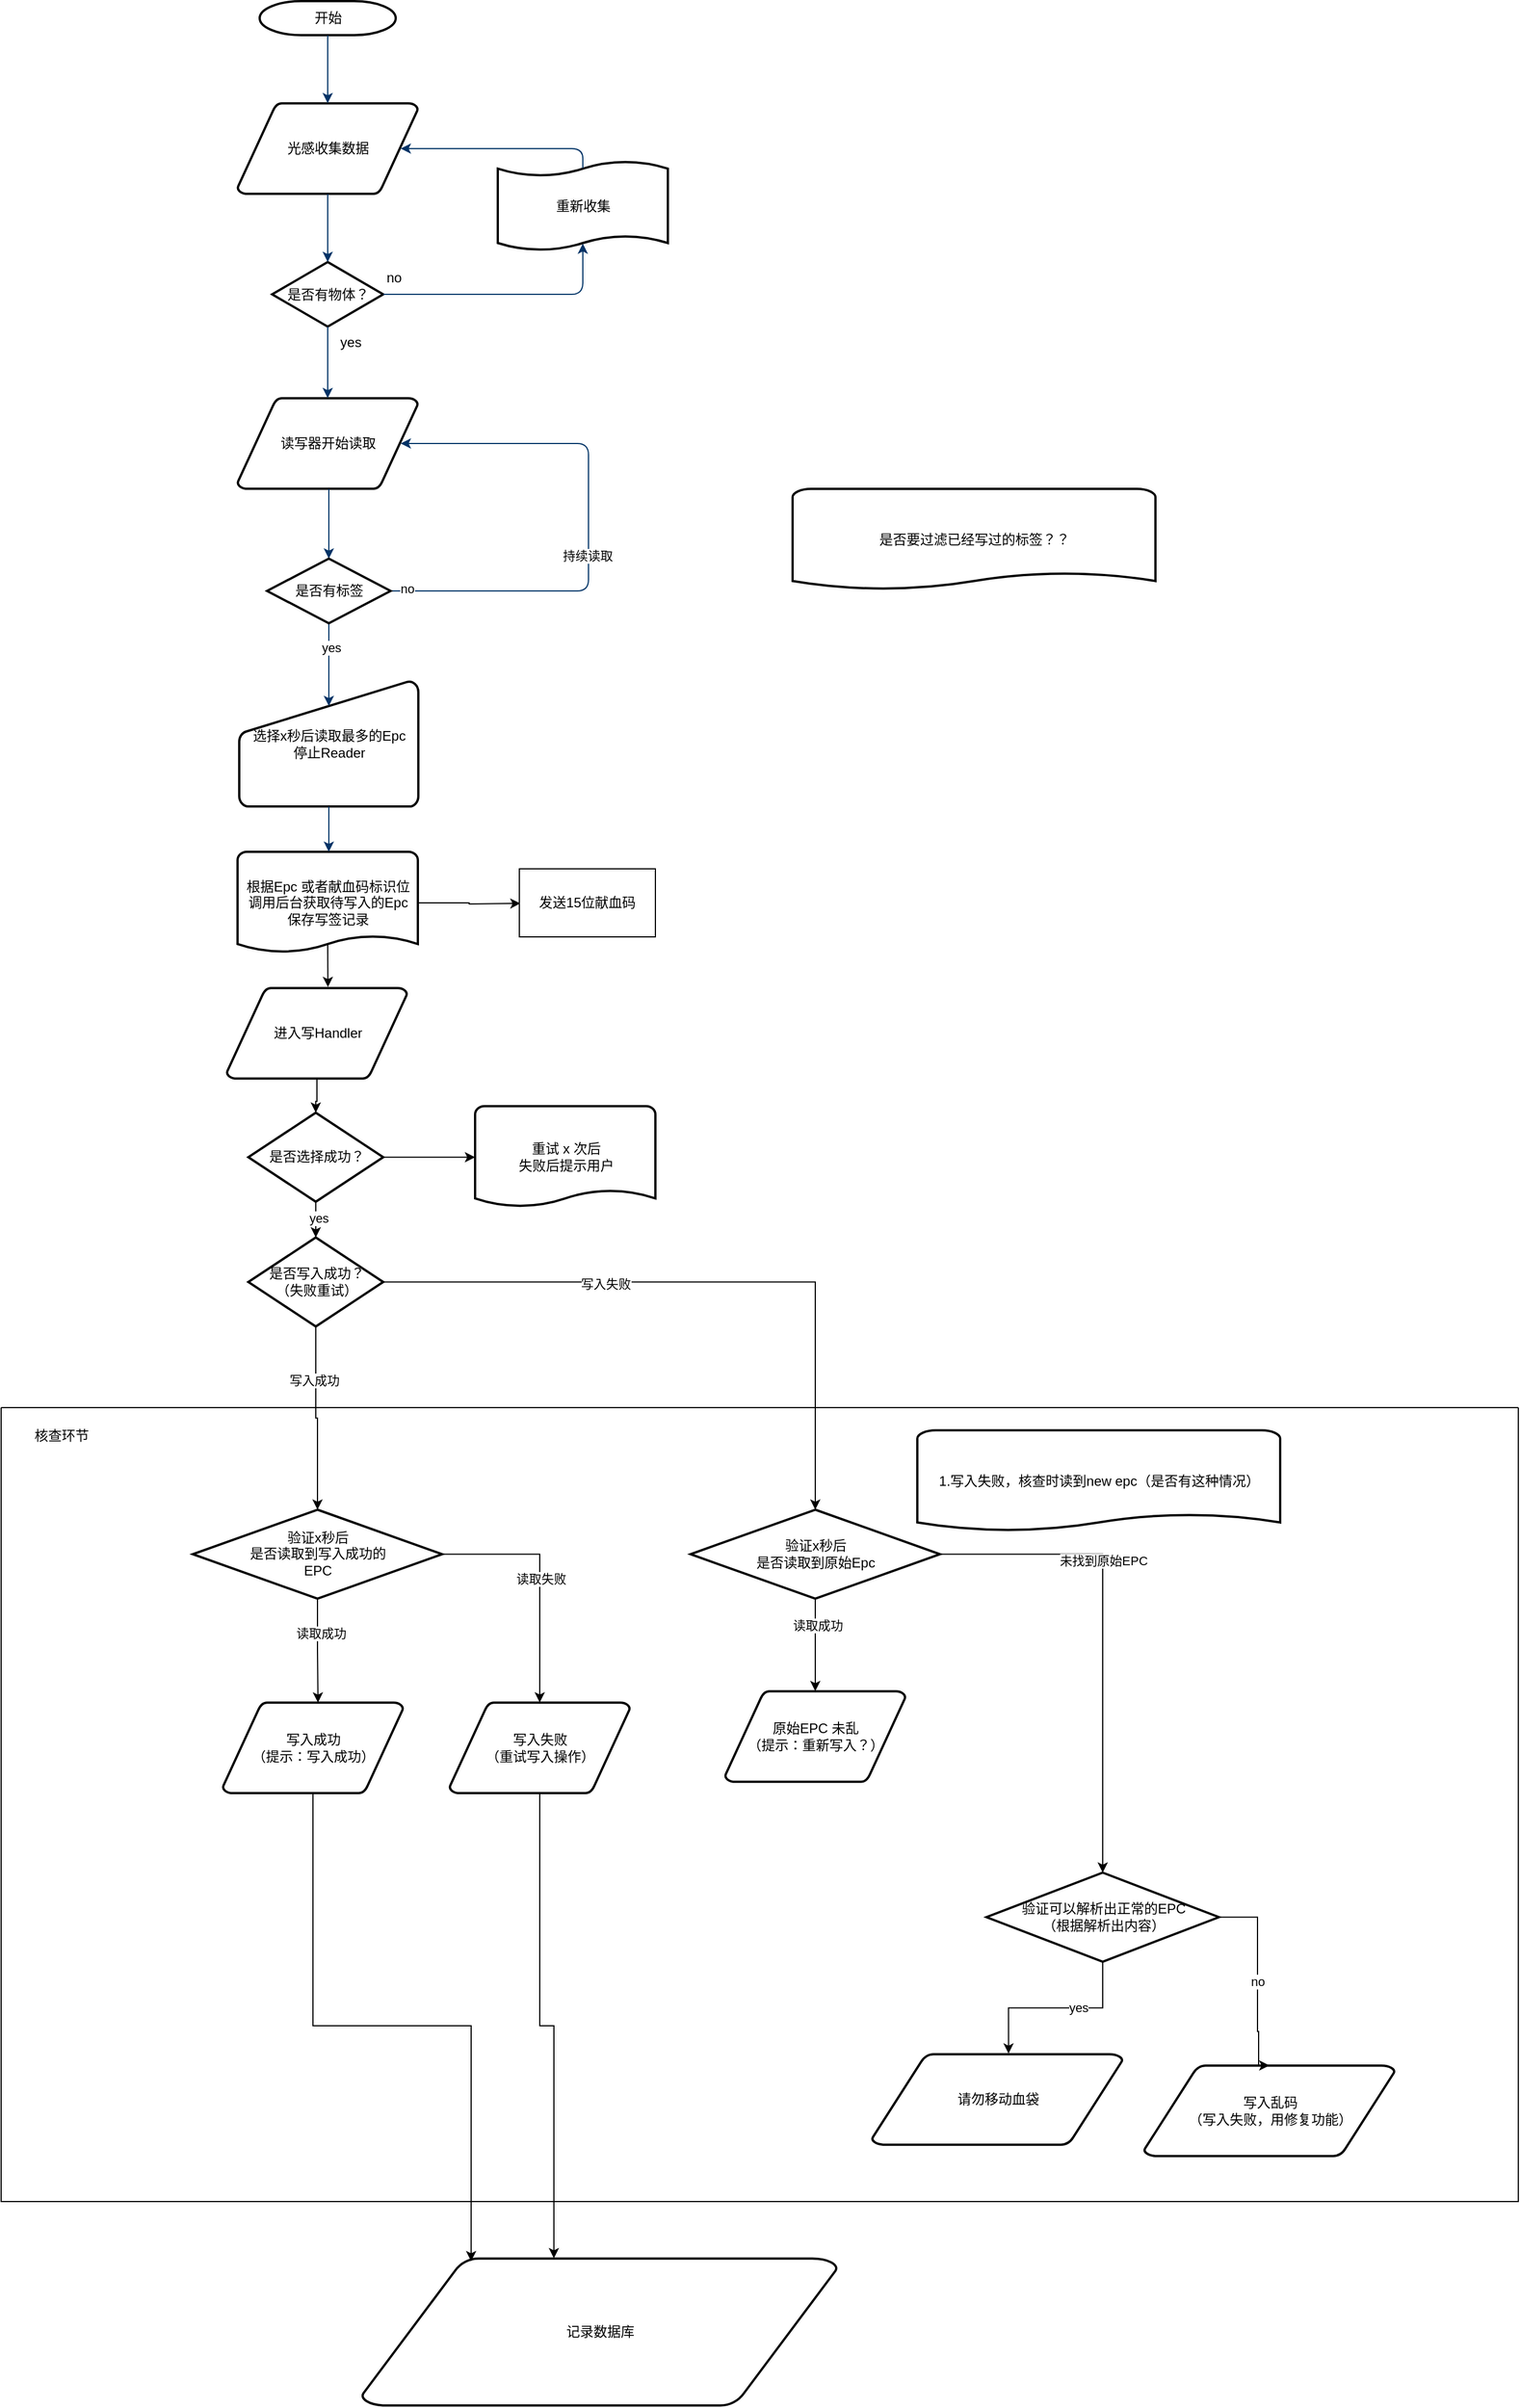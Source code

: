 <mxfile version="25.0.3">
  <diagram id="6a731a19-8d31-9384-78a2-239565b7b9f0" name="Page-1">
    <mxGraphModel dx="1333" dy="914" grid="1" gridSize="10" guides="1" tooltips="1" connect="1" arrows="1" fold="1" page="1" pageScale="1" pageWidth="1169" pageHeight="827" background="none" math="0" shadow="0">
      <root>
        <mxCell id="0" />
        <mxCell id="1" parent="0" />
        <mxCell id="2" value="开始" style="shape=mxgraph.flowchart.terminator;strokeWidth=2;gradientColor=none;gradientDirection=north;fontStyle=0;html=1;" parent="1" vertex="1">
          <mxGeometry x="260" y="160" width="120" height="30" as="geometry" />
        </mxCell>
        <mxCell id="4" value="读写器开始读取" style="shape=mxgraph.flowchart.data;strokeWidth=2;gradientColor=none;gradientDirection=north;fontStyle=0;html=1;" parent="1" vertex="1">
          <mxGeometry x="240.5" y="510" width="159" height="80" as="geometry" />
        </mxCell>
        <mxCell id="5" value="光感收集数据" style="shape=mxgraph.flowchart.data;strokeWidth=2;gradientColor=none;gradientDirection=north;fontStyle=0;html=1;" parent="1" vertex="1">
          <mxGeometry x="240.5" y="250" width="159" height="80" as="geometry" />
        </mxCell>
        <mxCell id="6" value="是否有物体？" style="shape=mxgraph.flowchart.decision;strokeWidth=2;gradientColor=none;gradientDirection=north;fontStyle=0;html=1;" parent="1" vertex="1">
          <mxGeometry x="271" y="390" width="98" height="57" as="geometry" />
        </mxCell>
        <mxCell id="7" style="fontStyle=1;strokeColor=#003366;strokeWidth=1;html=1;entryX=0.5;entryY=0;entryDx=0;entryDy=0;entryPerimeter=0;" parent="1" source="2" target="5" edge="1">
          <mxGeometry relative="1" as="geometry">
            <mxPoint x="320" y="130" as="targetPoint" />
          </mxGeometry>
        </mxCell>
        <mxCell id="9" style="entryX=0.5;entryY=0;entryPerimeter=0;fontStyle=1;strokeColor=#003366;strokeWidth=1;html=1;" parent="1" source="5" target="6" edge="1">
          <mxGeometry relative="1" as="geometry" />
        </mxCell>
        <mxCell id="10" value="" style="edgeStyle=elbowEdgeStyle;elbow=horizontal;entryX=0.5;entryY=0.91;entryPerimeter=0;exitX=1;exitY=0.5;exitPerimeter=0;fontStyle=1;strokeColor=#003366;strokeWidth=1;html=1;" parent="1" source="6" target="51" edge="1">
          <mxGeometry x="381" y="28.5" width="100" height="100" as="geometry">
            <mxPoint x="750" y="447" as="sourcePoint" />
            <mxPoint x="765.395" y="318.5" as="targetPoint" />
            <Array as="points">
              <mxPoint x="545" y="400" />
            </Array>
          </mxGeometry>
        </mxCell>
        <mxCell id="11" value="no" style="text;fontStyle=0;html=1;strokeColor=none;gradientColor=none;fillColor=none;strokeWidth=2;" parent="1" vertex="1">
          <mxGeometry x="370" y="390" width="40" height="26" as="geometry" />
        </mxCell>
        <mxCell id="12" value="" style="edgeStyle=elbowEdgeStyle;elbow=horizontal;fontColor=#001933;fontStyle=1;strokeColor=#003366;strokeWidth=1;html=1;" parent="1" source="6" target="4" edge="1">
          <mxGeometry width="100" height="100" as="geometry">
            <mxPoint y="100" as="sourcePoint" />
            <mxPoint x="100" as="targetPoint" />
          </mxGeometry>
        </mxCell>
        <mxCell id="14" value="yes" style="text;fontStyle=0;html=1;strokeColor=none;gradientColor=none;fillColor=none;strokeWidth=2;align=center;" parent="1" vertex="1">
          <mxGeometry x="320" y="447" width="40" height="26" as="geometry" />
        </mxCell>
        <mxCell id="17" value="" style="edgeStyle=elbowEdgeStyle;elbow=horizontal;fontStyle=1;strokeColor=#003366;strokeWidth=1;html=1;entryX=0.5;entryY=0;entryDx=0;entryDy=0;entryPerimeter=0;" parent="1" source="4" target="-VFkh3BsfnPw2SD_qIt7-55" edge="1">
          <mxGeometry width="100" height="100" as="geometry">
            <mxPoint y="100" as="sourcePoint" />
            <mxPoint x="320.167" y="640" as="targetPoint" />
          </mxGeometry>
        </mxCell>
        <mxCell id="19" value="" style="edgeStyle=elbowEdgeStyle;elbow=vertical;exitX=1;exitY=0.5;exitPerimeter=0;fontStyle=1;strokeColor=#003366;strokeWidth=1;html=1;exitDx=0;exitDy=0;entryX=0.905;entryY=0.5;entryDx=0;entryDy=0;entryPerimeter=0;" parent="1" source="-VFkh3BsfnPw2SD_qIt7-55" target="4" edge="1">
          <mxGeometry width="100" height="100" as="geometry">
            <mxPoint x="384.395" y="680" as="sourcePoint" />
            <mxPoint x="480" y="680" as="targetPoint" />
            <Array as="points">
              <mxPoint x="550" y="620" />
            </Array>
          </mxGeometry>
        </mxCell>
        <mxCell id="-VFkh3BsfnPw2SD_qIt7-57" value="持续读取" style="edgeLabel;html=1;align=center;verticalAlign=middle;resizable=0;points=[];" parent="19" vertex="1" connectable="0">
          <mxGeometry relative="1" as="geometry">
            <mxPoint x="-1" y="29" as="offset" />
          </mxGeometry>
        </mxCell>
        <mxCell id="-VFkh3BsfnPw2SD_qIt7-58" value="no" style="edgeLabel;html=1;align=center;verticalAlign=middle;resizable=0;points=[];" parent="19" vertex="1" connectable="0">
          <mxGeometry relative="1" as="geometry">
            <mxPoint x="-160" y="58" as="offset" />
          </mxGeometry>
        </mxCell>
        <mxCell id="20" value="选择x秒后读取最多的Epc&lt;br&gt;停止Reader" style="shape=mxgraph.flowchart.manual_input;strokeWidth=2;gradientColor=none;gradientDirection=north;fontStyle=0;html=1;" parent="1" vertex="1">
          <mxGeometry x="242" y="760" width="158" height="110" as="geometry" />
        </mxCell>
        <mxCell id="21" value="" style="edgeStyle=elbowEdgeStyle;elbow=horizontal;entryX=0.5;entryY=0.195;entryPerimeter=0;fontStyle=1;strokeColor=#003366;strokeWidth=1;html=1;exitX=0.5;exitY=1;exitDx=0;exitDy=0;exitPerimeter=0;" parent="1" source="-VFkh3BsfnPw2SD_qIt7-55" target="20" edge="1">
          <mxGeometry width="100" height="100" as="geometry">
            <mxPoint x="321" y="720" as="sourcePoint" />
            <mxPoint x="100" as="targetPoint" />
          </mxGeometry>
        </mxCell>
        <mxCell id="-VFkh3BsfnPw2SD_qIt7-59" value="yes" style="edgeLabel;html=1;align=center;verticalAlign=middle;resizable=0;points=[];" parent="21" vertex="1" connectable="0">
          <mxGeometry relative="1" as="geometry">
            <mxPoint x="2" y="-15" as="offset" />
          </mxGeometry>
        </mxCell>
        <mxCell id="5l99on6ANd_aUowF-hH1-82" style="edgeStyle=orthogonalEdgeStyle;rounded=0;orthogonalLoop=1;jettySize=auto;html=1;exitX=1;exitY=0.5;exitDx=0;exitDy=0;exitPerimeter=0;" parent="1" source="22" edge="1">
          <mxGeometry relative="1" as="geometry">
            <mxPoint x="490" y="955.476" as="targetPoint" />
          </mxGeometry>
        </mxCell>
        <mxCell id="22" value="根据Epc 或者献血码标识位&lt;br&gt;&lt;div&gt;调用后台获取待写入的Epc&lt;br&gt;保存写签记录&lt;/div&gt;" style="shape=mxgraph.flowchart.document;strokeWidth=2;gradientColor=none;gradientDirection=north;fontStyle=0;html=1;" parent="1" vertex="1">
          <mxGeometry x="240.5" y="910" width="159" height="90" as="geometry" />
        </mxCell>
        <mxCell id="23" value="" style="edgeStyle=elbowEdgeStyle;elbow=horizontal;exitX=0.5;exitY=1;exitPerimeter=0;fontStyle=1;strokeColor=#003366;strokeWidth=1;html=1;" parent="1" source="20" target="22" edge="1">
          <mxGeometry width="100" height="100" as="geometry">
            <mxPoint y="100" as="sourcePoint" />
            <mxPoint x="100" as="targetPoint" />
          </mxGeometry>
        </mxCell>
        <mxCell id="51" value="重新收集" style="shape=mxgraph.flowchart.paper_tape;strokeWidth=2;gradientColor=none;gradientDirection=north;fontStyle=0;html=1;" parent="1" vertex="1">
          <mxGeometry x="470" y="300" width="150" height="81" as="geometry" />
        </mxCell>
        <mxCell id="52" value="" style="edgeStyle=elbowEdgeStyle;elbow=horizontal;exitX=0.5;exitY=0.09;exitPerimeter=0;entryX=0.905;entryY=0.5;entryPerimeter=0;fontStyle=1;strokeColor=#003366;strokeWidth=1;html=1;" parent="1" source="51" target="5" edge="1">
          <mxGeometry width="100" height="100" as="geometry">
            <mxPoint y="100" as="sourcePoint" />
            <mxPoint x="100" as="targetPoint" />
            <Array as="points">
              <mxPoint x="545" y="300" />
            </Array>
          </mxGeometry>
        </mxCell>
        <mxCell id="-VFkh3BsfnPw2SD_qIt7-55" value="是否有标签" style="shape=mxgraph.flowchart.decision;strokeWidth=2;gradientColor=none;gradientDirection=north;fontStyle=0;html=1;" parent="1" vertex="1">
          <mxGeometry x="266.5" y="651.5" width="109" height="57" as="geometry" />
        </mxCell>
        <mxCell id="-VFkh3BsfnPw2SD_qIt7-71" style="edgeStyle=orthogonalEdgeStyle;rounded=0;orthogonalLoop=1;jettySize=auto;html=1;" parent="1" source="-VFkh3BsfnPw2SD_qIt7-65" target="-VFkh3BsfnPw2SD_qIt7-67" edge="1">
          <mxGeometry relative="1" as="geometry" />
        </mxCell>
        <mxCell id="-VFkh3BsfnPw2SD_qIt7-65" value="进入写Handler" style="shape=mxgraph.flowchart.data;strokeWidth=2;gradientColor=none;gradientDirection=north;fontStyle=0;html=1;" parent="1" vertex="1">
          <mxGeometry x="231" y="1030" width="159" height="80" as="geometry" />
        </mxCell>
        <mxCell id="-VFkh3BsfnPw2SD_qIt7-66" style="edgeStyle=orthogonalEdgeStyle;rounded=0;orthogonalLoop=1;jettySize=auto;html=1;entryX=0.561;entryY=-0.01;entryDx=0;entryDy=0;entryPerimeter=0;exitX=0.5;exitY=0.9;exitDx=0;exitDy=0;exitPerimeter=0;" parent="1" source="22" target="-VFkh3BsfnPw2SD_qIt7-65" edge="1">
          <mxGeometry relative="1" as="geometry" />
        </mxCell>
        <mxCell id="-VFkh3BsfnPw2SD_qIt7-67" value="是否选择成功？" style="shape=mxgraph.flowchart.decision;strokeWidth=2;gradientColor=none;gradientDirection=north;fontStyle=0;html=1;" parent="1" vertex="1">
          <mxGeometry x="250" y="1140" width="119" height="78.5" as="geometry" />
        </mxCell>
        <mxCell id="-VFkh3BsfnPw2SD_qIt7-68" value="重试 x 次后&lt;div&gt;失败后提示用户&lt;/div&gt;" style="shape=mxgraph.flowchart.document;strokeWidth=2;gradientColor=none;gradientDirection=north;fontStyle=0;html=1;" parent="1" vertex="1">
          <mxGeometry x="450" y="1134.25" width="159" height="90" as="geometry" />
        </mxCell>
        <mxCell id="-VFkh3BsfnPw2SD_qIt7-69" value="是否写入成功？&lt;br&gt;（失败重试）" style="shape=mxgraph.flowchart.decision;strokeWidth=2;gradientColor=none;gradientDirection=north;fontStyle=0;html=1;" parent="1" vertex="1">
          <mxGeometry x="250" y="1250" width="119" height="78.5" as="geometry" />
        </mxCell>
        <mxCell id="-VFkh3BsfnPw2SD_qIt7-70" value="验证x秒后&lt;br&gt;是否读取到写入成功的&lt;div&gt;EPC&lt;/div&gt;" style="shape=mxgraph.flowchart.decision;strokeWidth=2;gradientColor=none;gradientDirection=north;fontStyle=0;html=1;" parent="1" vertex="1">
          <mxGeometry x="201" y="1490" width="220" height="78.5" as="geometry" />
        </mxCell>
        <mxCell id="-VFkh3BsfnPw2SD_qIt7-75" style="edgeStyle=orthogonalEdgeStyle;rounded=0;orthogonalLoop=1;jettySize=auto;html=1;entryX=0.5;entryY=0;entryDx=0;entryDy=0;entryPerimeter=0;" parent="1" source="-VFkh3BsfnPw2SD_qIt7-67" target="-VFkh3BsfnPw2SD_qIt7-69" edge="1">
          <mxGeometry relative="1" as="geometry" />
        </mxCell>
        <mxCell id="-VFkh3BsfnPw2SD_qIt7-76" value="yes" style="edgeLabel;html=1;align=center;verticalAlign=middle;resizable=0;points=[];" parent="-VFkh3BsfnPw2SD_qIt7-75" vertex="1" connectable="0">
          <mxGeometry x="-0.43" y="2" relative="1" as="geometry">
            <mxPoint as="offset" />
          </mxGeometry>
        </mxCell>
        <mxCell id="-VFkh3BsfnPw2SD_qIt7-79" style="edgeStyle=orthogonalEdgeStyle;rounded=0;orthogonalLoop=1;jettySize=auto;html=1;entryX=0.5;entryY=0;entryDx=0;entryDy=0;entryPerimeter=0;" parent="1" source="-VFkh3BsfnPw2SD_qIt7-69" target="-VFkh3BsfnPw2SD_qIt7-70" edge="1">
          <mxGeometry relative="1" as="geometry" />
        </mxCell>
        <mxCell id="-VFkh3BsfnPw2SD_qIt7-80" value="写入成功" style="edgeLabel;html=1;align=center;verticalAlign=middle;resizable=0;points=[];" parent="-VFkh3BsfnPw2SD_qIt7-79" vertex="1" connectable="0">
          <mxGeometry x="-0.422" y="-2" relative="1" as="geometry">
            <mxPoint as="offset" />
          </mxGeometry>
        </mxCell>
        <mxCell id="-VFkh3BsfnPw2SD_qIt7-81" style="edgeStyle=orthogonalEdgeStyle;rounded=0;orthogonalLoop=1;jettySize=auto;html=1;entryX=0;entryY=0.5;entryDx=0;entryDy=0;entryPerimeter=0;" parent="1" source="-VFkh3BsfnPw2SD_qIt7-67" target="-VFkh3BsfnPw2SD_qIt7-68" edge="1">
          <mxGeometry relative="1" as="geometry" />
        </mxCell>
        <mxCell id="-VFkh3BsfnPw2SD_qIt7-84" value="写入成功&lt;br&gt;（提示：写入成功）" style="shape=mxgraph.flowchart.data;strokeWidth=2;gradientColor=none;gradientDirection=north;fontStyle=0;html=1;" parent="1" vertex="1">
          <mxGeometry x="227.5" y="1660" width="159" height="80" as="geometry" />
        </mxCell>
        <mxCell id="5l99on6ANd_aUowF-hH1-57" value="验证x秒后&lt;br&gt;是否读取到原始Epc" style="shape=mxgraph.flowchart.decision;strokeWidth=2;gradientColor=none;gradientDirection=north;fontStyle=0;html=1;" parent="1" vertex="1">
          <mxGeometry x="640" y="1490" width="220" height="78.5" as="geometry" />
        </mxCell>
        <mxCell id="5l99on6ANd_aUowF-hH1-58" style="edgeStyle=orthogonalEdgeStyle;rounded=0;orthogonalLoop=1;jettySize=auto;html=1;entryX=0.5;entryY=0;entryDx=0;entryDy=0;entryPerimeter=0;" parent="1" source="-VFkh3BsfnPw2SD_qIt7-69" target="5l99on6ANd_aUowF-hH1-57" edge="1">
          <mxGeometry relative="1" as="geometry" />
        </mxCell>
        <mxCell id="5l99on6ANd_aUowF-hH1-59" value="写入失败" style="edgeLabel;html=1;align=center;verticalAlign=middle;resizable=0;points=[];" parent="5l99on6ANd_aUowF-hH1-58" vertex="1" connectable="0">
          <mxGeometry x="-0.328" y="-1" relative="1" as="geometry">
            <mxPoint as="offset" />
          </mxGeometry>
        </mxCell>
        <mxCell id="5l99on6ANd_aUowF-hH1-60" style="edgeStyle=orthogonalEdgeStyle;rounded=0;orthogonalLoop=1;jettySize=auto;html=1;entryX=0.528;entryY=0.001;entryDx=0;entryDy=0;entryPerimeter=0;" parent="1" source="-VFkh3BsfnPw2SD_qIt7-70" target="-VFkh3BsfnPw2SD_qIt7-84" edge="1">
          <mxGeometry relative="1" as="geometry" />
        </mxCell>
        <mxCell id="5l99on6ANd_aUowF-hH1-61" value="读取成功" style="edgeLabel;html=1;align=center;verticalAlign=middle;resizable=0;points=[];" parent="5l99on6ANd_aUowF-hH1-60" vertex="1" connectable="0">
          <mxGeometry x="-0.344" y="3" relative="1" as="geometry">
            <mxPoint as="offset" />
          </mxGeometry>
        </mxCell>
        <mxCell id="5l99on6ANd_aUowF-hH1-62" value="写入失败&lt;br&gt;（重试写入操作）" style="shape=mxgraph.flowchart.data;strokeWidth=2;gradientColor=none;gradientDirection=north;fontStyle=0;html=1;" parent="1" vertex="1">
          <mxGeometry x="427.5" y="1660" width="159" height="80" as="geometry" />
        </mxCell>
        <mxCell id="5l99on6ANd_aUowF-hH1-63" style="edgeStyle=orthogonalEdgeStyle;rounded=0;orthogonalLoop=1;jettySize=auto;html=1;entryX=0.5;entryY=0;entryDx=0;entryDy=0;entryPerimeter=0;" parent="1" source="-VFkh3BsfnPw2SD_qIt7-70" target="5l99on6ANd_aUowF-hH1-62" edge="1">
          <mxGeometry relative="1" as="geometry" />
        </mxCell>
        <mxCell id="5l99on6ANd_aUowF-hH1-67" value="读取失败" style="edgeLabel;html=1;align=center;verticalAlign=middle;resizable=0;points=[];" parent="5l99on6ANd_aUowF-hH1-63" vertex="1" connectable="0">
          <mxGeometry x="-0.007" y="1" relative="1" as="geometry">
            <mxPoint as="offset" />
          </mxGeometry>
        </mxCell>
        <mxCell id="5l99on6ANd_aUowF-hH1-64" value="原始EPC 未乱&lt;br&gt;（提示：重新写入？）" style="shape=mxgraph.flowchart.data;strokeWidth=2;gradientColor=none;gradientDirection=north;fontStyle=0;html=1;" parent="1" vertex="1">
          <mxGeometry x="670.5" y="1650" width="159" height="80" as="geometry" />
        </mxCell>
        <mxCell id="5l99on6ANd_aUowF-hH1-66" style="edgeStyle=orthogonalEdgeStyle;rounded=0;orthogonalLoop=1;jettySize=auto;html=1;entryX=0.5;entryY=0;entryDx=0;entryDy=0;entryPerimeter=0;" parent="1" source="5l99on6ANd_aUowF-hH1-57" target="5l99on6ANd_aUowF-hH1-64" edge="1">
          <mxGeometry relative="1" as="geometry" />
        </mxCell>
        <mxCell id="5l99on6ANd_aUowF-hH1-68" value="读取成功" style="edgeLabel;html=1;align=center;verticalAlign=middle;resizable=0;points=[];" parent="5l99on6ANd_aUowF-hH1-66" vertex="1" connectable="0">
          <mxGeometry x="-0.428" y="2" relative="1" as="geometry">
            <mxPoint as="offset" />
          </mxGeometry>
        </mxCell>
        <mxCell id="5l99on6ANd_aUowF-hH1-69" style="edgeStyle=orthogonalEdgeStyle;rounded=0;orthogonalLoop=1;jettySize=auto;html=1;entryX=0.5;entryY=0;entryDx=0;entryDy=0;entryPerimeter=0;" parent="1" source="5l99on6ANd_aUowF-hH1-57" target="DVidga_Z1BIldywWT1oF-53" edge="1">
          <mxGeometry relative="1" as="geometry">
            <mxPoint x="1020.753" y="1642.16" as="targetPoint" />
          </mxGeometry>
        </mxCell>
        <mxCell id="DVidga_Z1BIldywWT1oF-52" value="未找到原始EPC" style="edgeLabel;html=1;align=center;verticalAlign=middle;resizable=0;points=[];" vertex="1" connectable="0" parent="5l99on6ANd_aUowF-hH1-69">
          <mxGeometry x="-0.301" relative="1" as="geometry">
            <mxPoint as="offset" />
          </mxGeometry>
        </mxCell>
        <mxCell id="5l99on6ANd_aUowF-hH1-70" value="记录数据库" style="shape=mxgraph.flowchart.data;strokeWidth=2;gradientColor=none;gradientDirection=north;fontStyle=0;html=1;" parent="1" vertex="1">
          <mxGeometry x="350" y="2150" width="419.5" height="130" as="geometry" />
        </mxCell>
        <mxCell id="5l99on6ANd_aUowF-hH1-71" style="edgeStyle=orthogonalEdgeStyle;rounded=0;orthogonalLoop=1;jettySize=auto;html=1;entryX=0.23;entryY=0.02;entryDx=0;entryDy=0;entryPerimeter=0;" parent="1" source="-VFkh3BsfnPw2SD_qIt7-84" target="5l99on6ANd_aUowF-hH1-70" edge="1">
          <mxGeometry relative="1" as="geometry" />
        </mxCell>
        <mxCell id="5l99on6ANd_aUowF-hH1-72" style="edgeStyle=orthogonalEdgeStyle;rounded=0;orthogonalLoop=1;jettySize=auto;html=1;entryX=0.404;entryY=0;entryDx=0;entryDy=0;entryPerimeter=0;" parent="1" source="5l99on6ANd_aUowF-hH1-62" target="5l99on6ANd_aUowF-hH1-70" edge="1">
          <mxGeometry relative="1" as="geometry" />
        </mxCell>
        <mxCell id="5l99on6ANd_aUowF-hH1-79" value="" style="swimlane;startSize=0;" parent="1" vertex="1">
          <mxGeometry x="32" y="1400" width="1338" height="700" as="geometry" />
        </mxCell>
        <mxCell id="5l99on6ANd_aUowF-hH1-80" value="核查环节" style="text;html=1;align=center;verticalAlign=middle;resizable=0;points=[];autosize=1;strokeColor=none;fillColor=none;" parent="5l99on6ANd_aUowF-hH1-79" vertex="1">
          <mxGeometry x="18" y="10" width="70" height="30" as="geometry" />
        </mxCell>
        <mxCell id="rIQcrwHjgIx_UqIxxkkd-52" value="1.写入失败，核查时读到new epc（是否有这种情况）" style="shape=mxgraph.flowchart.document;strokeWidth=2;gradientColor=none;gradientDirection=north;fontStyle=0;html=1;" parent="5l99on6ANd_aUowF-hH1-79" vertex="1">
          <mxGeometry x="808" y="20" width="320" height="90" as="geometry" />
        </mxCell>
        <mxCell id="DVidga_Z1BIldywWT1oF-53" value="验证可以解析出正常的EPC&lt;br&gt;（根据解析出内容）" style="shape=mxgraph.flowchart.decision;strokeWidth=2;gradientColor=none;gradientDirection=north;fontStyle=0;html=1;" vertex="1" parent="5l99on6ANd_aUowF-hH1-79">
          <mxGeometry x="869" y="410" width="205" height="78.5" as="geometry" />
        </mxCell>
        <mxCell id="DVidga_Z1BIldywWT1oF-59" value="请勿移动血袋" style="shape=mxgraph.flowchart.data;strokeWidth=2;gradientColor=none;gradientDirection=north;fontStyle=0;html=1;" vertex="1" parent="5l99on6ANd_aUowF-hH1-79">
          <mxGeometry x="768" y="570" width="221" height="80" as="geometry" />
        </mxCell>
        <mxCell id="DVidga_Z1BIldywWT1oF-60" style="edgeStyle=orthogonalEdgeStyle;rounded=0;orthogonalLoop=1;jettySize=auto;html=1;entryX=0.545;entryY=-0.006;entryDx=0;entryDy=0;entryPerimeter=0;" edge="1" parent="5l99on6ANd_aUowF-hH1-79" source="DVidga_Z1BIldywWT1oF-53" target="DVidga_Z1BIldywWT1oF-59">
          <mxGeometry relative="1" as="geometry" />
        </mxCell>
        <mxCell id="DVidga_Z1BIldywWT1oF-65" value="yes" style="edgeLabel;html=1;align=center;verticalAlign=middle;resizable=0;points=[];" vertex="1" connectable="0" parent="DVidga_Z1BIldywWT1oF-60">
          <mxGeometry x="-0.23" y="-1" relative="1" as="geometry">
            <mxPoint as="offset" />
          </mxGeometry>
        </mxCell>
        <mxCell id="DVidga_Z1BIldywWT1oF-55" value="写入乱码&lt;div&gt;（写入失败，用修复功能）&lt;/div&gt;" style="shape=mxgraph.flowchart.data;strokeWidth=2;gradientColor=none;gradientDirection=north;fontStyle=0;html=1;" vertex="1" parent="5l99on6ANd_aUowF-hH1-79">
          <mxGeometry x="1008" y="580" width="221" height="80" as="geometry" />
        </mxCell>
        <mxCell id="DVidga_Z1BIldywWT1oF-63" style="edgeStyle=orthogonalEdgeStyle;rounded=0;orthogonalLoop=1;jettySize=auto;html=1;entryX=0.5;entryY=0;entryDx=0;entryDy=0;entryPerimeter=0;" edge="1" parent="5l99on6ANd_aUowF-hH1-79" source="DVidga_Z1BIldywWT1oF-53" target="DVidga_Z1BIldywWT1oF-55">
          <mxGeometry relative="1" as="geometry">
            <mxPoint x="1118.0" y="810" as="targetPoint" />
            <Array as="points">
              <mxPoint x="1108" y="449" />
              <mxPoint x="1108" y="550" />
              <mxPoint x="1109" y="580" />
            </Array>
          </mxGeometry>
        </mxCell>
        <mxCell id="DVidga_Z1BIldywWT1oF-64" value="no" style="edgeLabel;html=1;align=center;verticalAlign=middle;resizable=0;points=[];" vertex="1" connectable="0" parent="DVidga_Z1BIldywWT1oF-63">
          <mxGeometry x="0.027" relative="1" as="geometry">
            <mxPoint as="offset" />
          </mxGeometry>
        </mxCell>
        <mxCell id="5l99on6ANd_aUowF-hH1-81" value="是否要过滤已经写过的标签？？" style="shape=mxgraph.flowchart.document;strokeWidth=2;gradientColor=none;gradientDirection=north;fontStyle=0;html=1;" parent="1" vertex="1">
          <mxGeometry x="730" y="590" width="320" height="90" as="geometry" />
        </mxCell>
        <mxCell id="5l99on6ANd_aUowF-hH1-83" value="发送15位献血码" style="rounded=0;whiteSpace=wrap;html=1;" parent="1" vertex="1">
          <mxGeometry x="489" y="925" width="120" height="60" as="geometry" />
        </mxCell>
      </root>
    </mxGraphModel>
  </diagram>
</mxfile>
